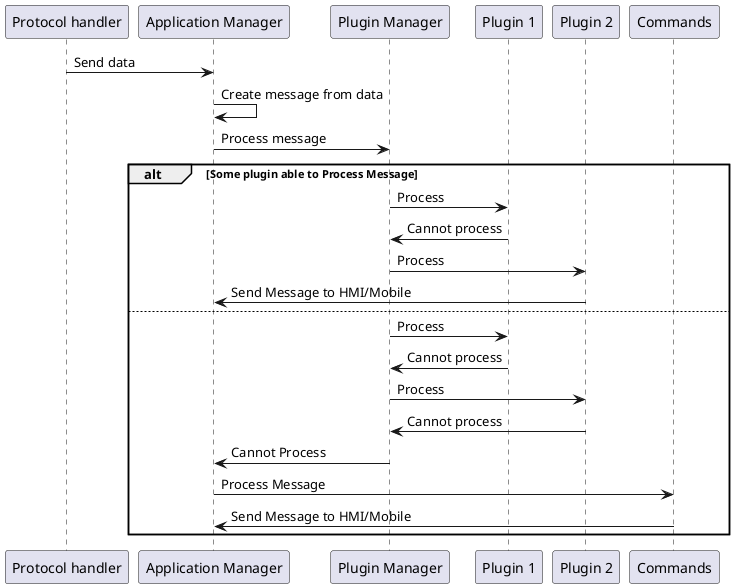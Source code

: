 @startuml

participant "Protocol handler" as PH
participant "Application Manager" as AM
participant "Plugin Manager" as PM
participant "Plugin 1" as P1
participant "Plugin 2" as P2

PH -> AM : Send data
AM -> AM : Create message from data
AM -> PM : Process message

alt Some plugin able to Process Message

PM -> P1 : Process
P1 -> PM : Cannot process
PM -> P2 : Process
P2 -> AM : Send Message to HMI/Mobile
else

PM -> P1 : Process
P1 -> PM : Cannot process
PM -> P2 : Process
P2 -> PM : Cannot process
PM -> AM : Cannot Process
AM -> Commands : Process Message
Commands -> AM : Send Message to HMI/Mobile

end

@enduml

